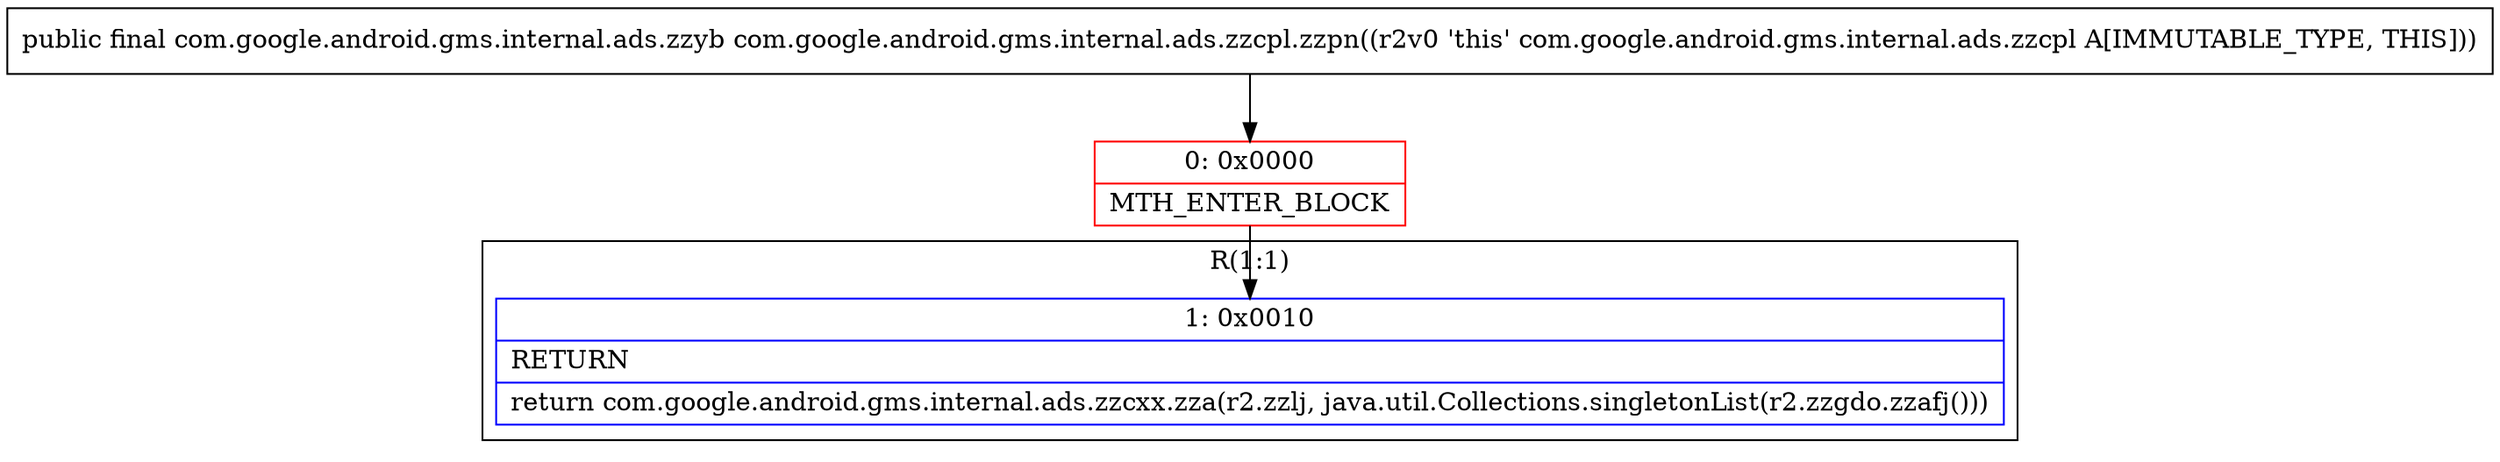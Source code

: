 digraph "CFG forcom.google.android.gms.internal.ads.zzcpl.zzpn()Lcom\/google\/android\/gms\/internal\/ads\/zzyb;" {
subgraph cluster_Region_1052831327 {
label = "R(1:1)";
node [shape=record,color=blue];
Node_1 [shape=record,label="{1\:\ 0x0010|RETURN\l|return com.google.android.gms.internal.ads.zzcxx.zza(r2.zzlj, java.util.Collections.singletonList(r2.zzgdo.zzafj()))\l}"];
}
Node_0 [shape=record,color=red,label="{0\:\ 0x0000|MTH_ENTER_BLOCK\l}"];
MethodNode[shape=record,label="{public final com.google.android.gms.internal.ads.zzyb com.google.android.gms.internal.ads.zzcpl.zzpn((r2v0 'this' com.google.android.gms.internal.ads.zzcpl A[IMMUTABLE_TYPE, THIS])) }"];
MethodNode -> Node_0;
Node_0 -> Node_1;
}

